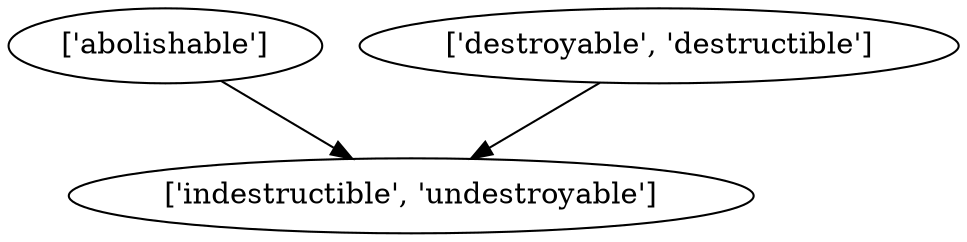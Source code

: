 strict digraph  {
	"['abolishable']" -> "['indestructible', 'undestroyable']";
	"['destroyable', 'destructible']" -> "['indestructible', 'undestroyable']";
}

